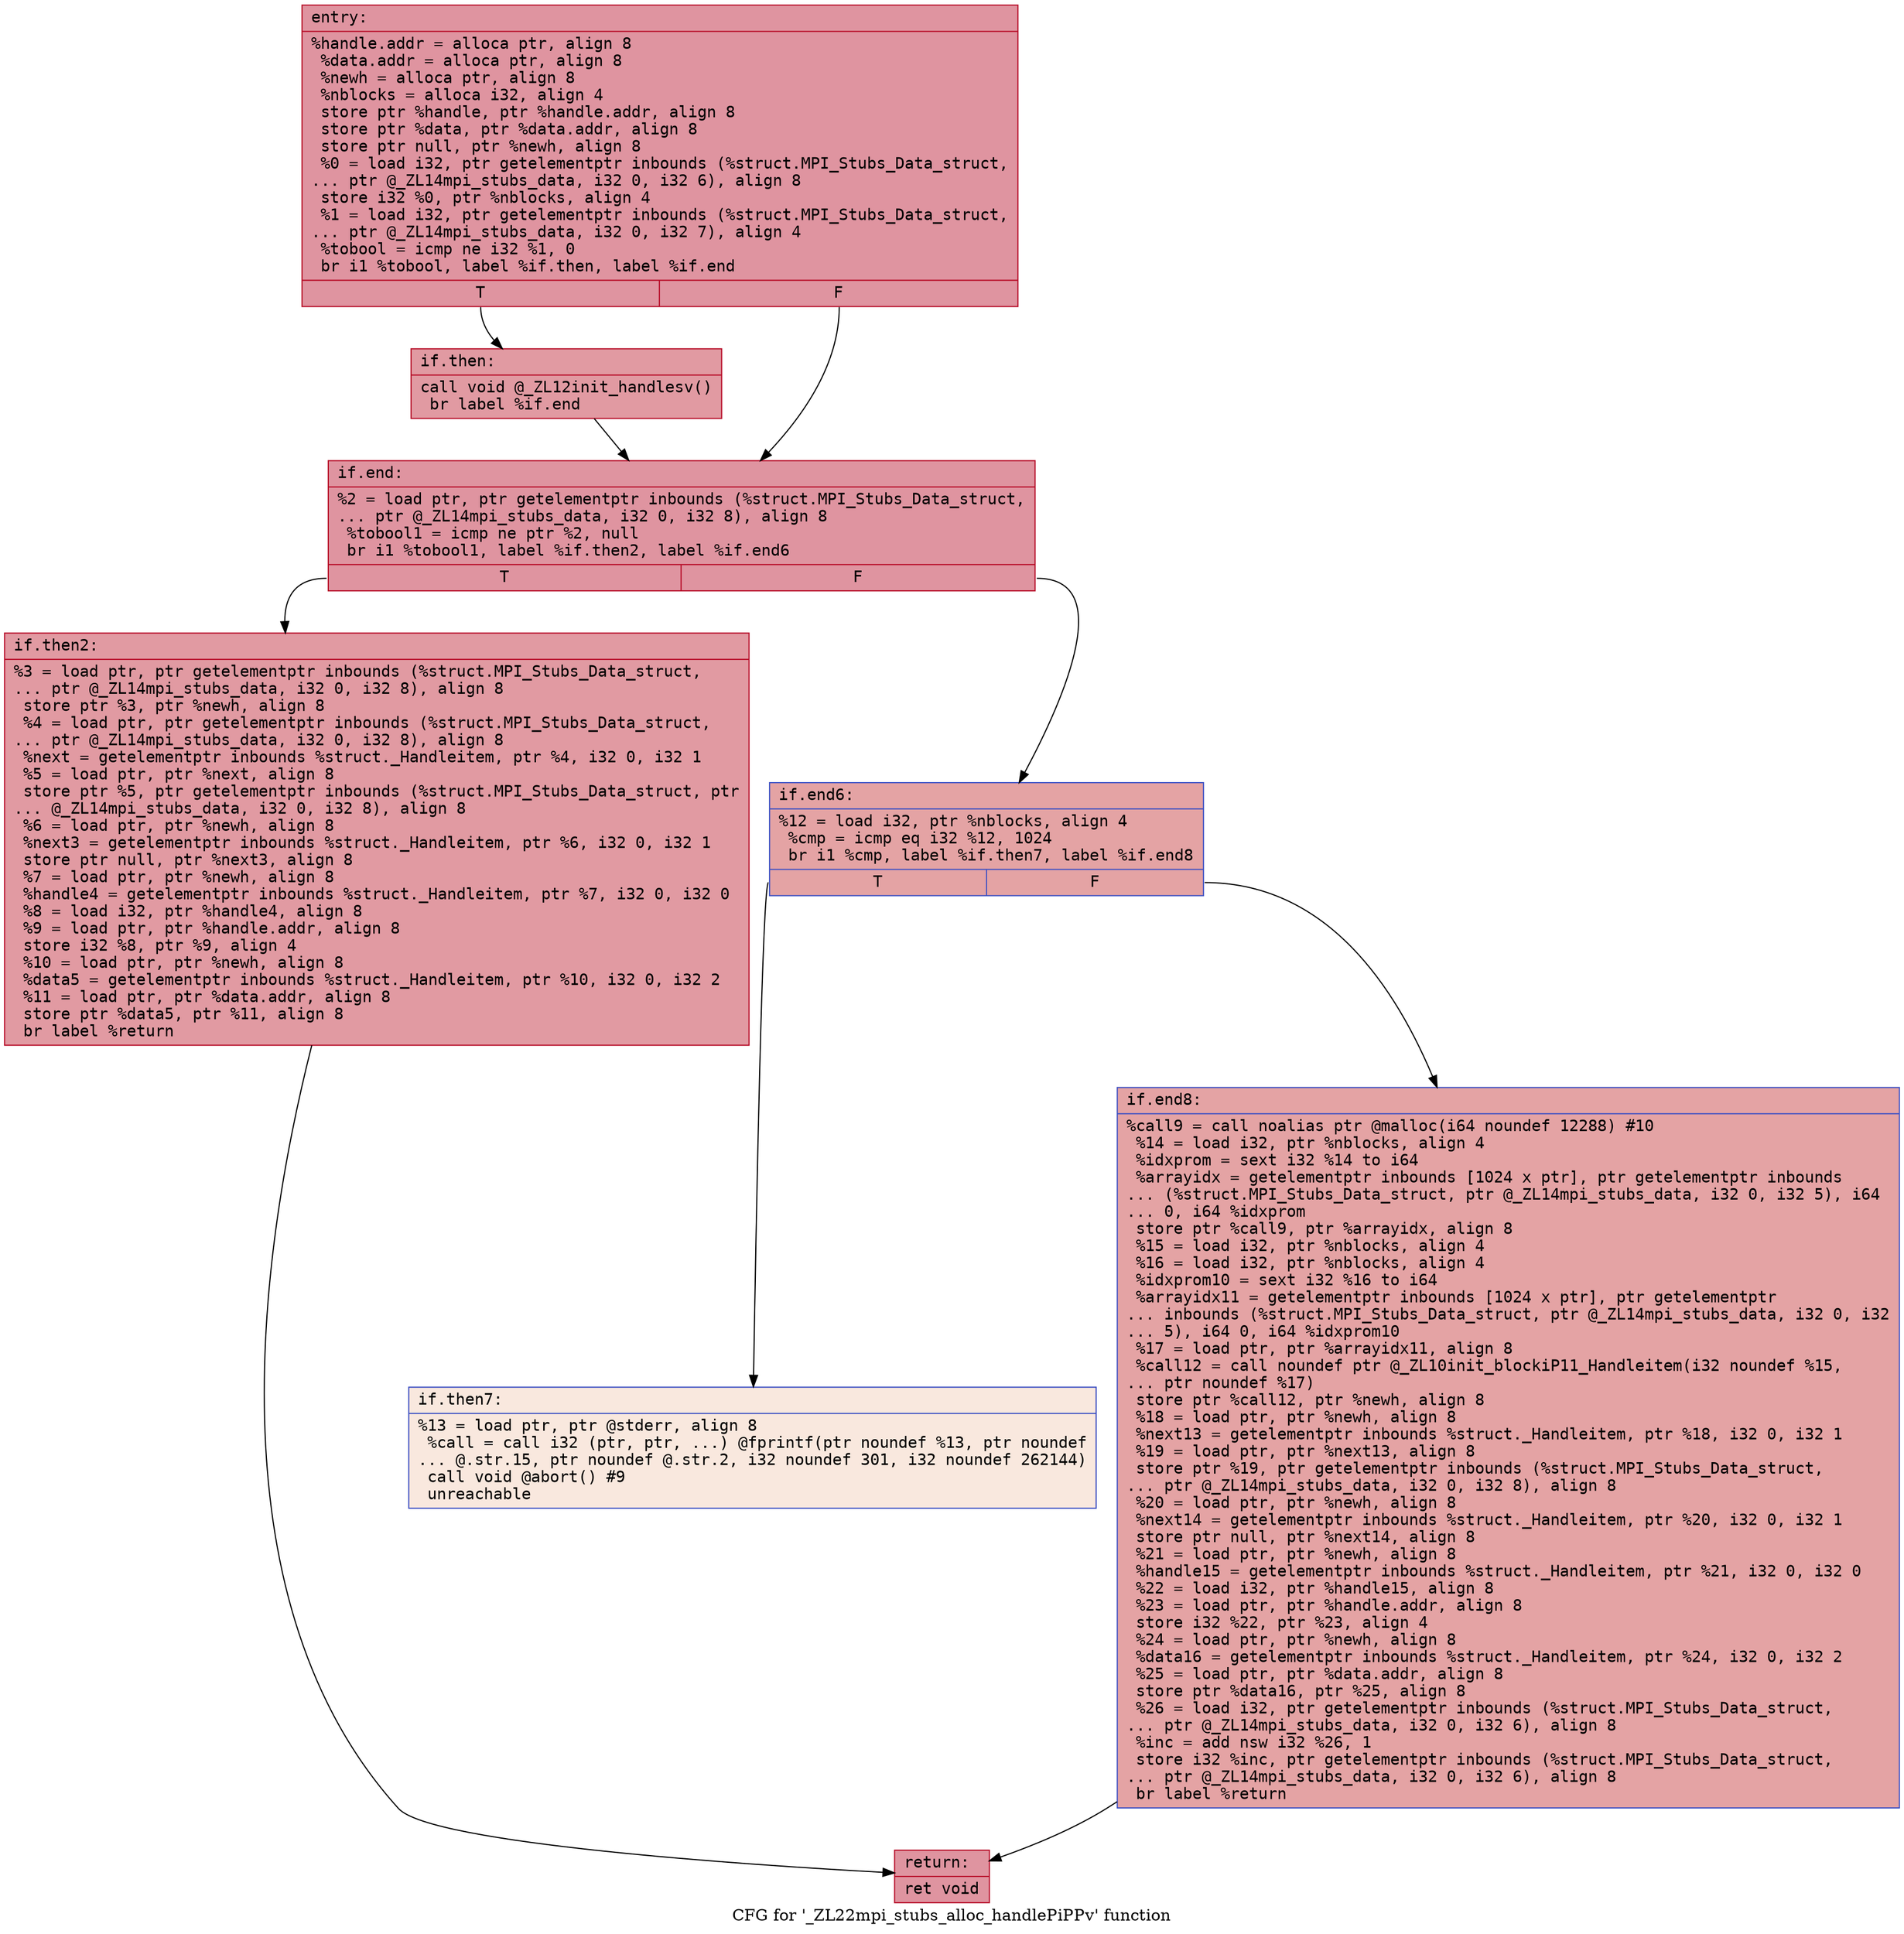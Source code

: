 digraph "CFG for '_ZL22mpi_stubs_alloc_handlePiPPv' function" {
	label="CFG for '_ZL22mpi_stubs_alloc_handlePiPPv' function";

	Node0x55ce002ad610 [shape=record,color="#b70d28ff", style=filled, fillcolor="#b70d2870" fontname="Courier",label="{entry:\l|  %handle.addr = alloca ptr, align 8\l  %data.addr = alloca ptr, align 8\l  %newh = alloca ptr, align 8\l  %nblocks = alloca i32, align 4\l  store ptr %handle, ptr %handle.addr, align 8\l  store ptr %data, ptr %data.addr, align 8\l  store ptr null, ptr %newh, align 8\l  %0 = load i32, ptr getelementptr inbounds (%struct.MPI_Stubs_Data_struct,\l... ptr @_ZL14mpi_stubs_data, i32 0, i32 6), align 8\l  store i32 %0, ptr %nblocks, align 4\l  %1 = load i32, ptr getelementptr inbounds (%struct.MPI_Stubs_Data_struct,\l... ptr @_ZL14mpi_stubs_data, i32 0, i32 7), align 4\l  %tobool = icmp ne i32 %1, 0\l  br i1 %tobool, label %if.then, label %if.end\l|{<s0>T|<s1>F}}"];
	Node0x55ce002ad610:s0 -> Node0x55ce002ae020[tooltip="entry -> if.then\nProbability 62.50%" ];
	Node0x55ce002ad610:s1 -> Node0x55ce002ae090[tooltip="entry -> if.end\nProbability 37.50%" ];
	Node0x55ce002ae020 [shape=record,color="#b70d28ff", style=filled, fillcolor="#bb1b2c70" fontname="Courier",label="{if.then:\l|  call void @_ZL12init_handlesv()\l  br label %if.end\l}"];
	Node0x55ce002ae020 -> Node0x55ce002ae090[tooltip="if.then -> if.end\nProbability 100.00%" ];
	Node0x55ce002ae090 [shape=record,color="#b70d28ff", style=filled, fillcolor="#b70d2870" fontname="Courier",label="{if.end:\l|  %2 = load ptr, ptr getelementptr inbounds (%struct.MPI_Stubs_Data_struct,\l... ptr @_ZL14mpi_stubs_data, i32 0, i32 8), align 8\l  %tobool1 = icmp ne ptr %2, null\l  br i1 %tobool1, label %if.then2, label %if.end6\l|{<s0>T|<s1>F}}"];
	Node0x55ce002ae090:s0 -> Node0x55ce002ae5b0[tooltip="if.end -> if.then2\nProbability 62.50%" ];
	Node0x55ce002ae090:s1 -> Node0x55ce002ae600[tooltip="if.end -> if.end6\nProbability 37.50%" ];
	Node0x55ce002ae5b0 [shape=record,color="#b70d28ff", style=filled, fillcolor="#bb1b2c70" fontname="Courier",label="{if.then2:\l|  %3 = load ptr, ptr getelementptr inbounds (%struct.MPI_Stubs_Data_struct,\l... ptr @_ZL14mpi_stubs_data, i32 0, i32 8), align 8\l  store ptr %3, ptr %newh, align 8\l  %4 = load ptr, ptr getelementptr inbounds (%struct.MPI_Stubs_Data_struct,\l... ptr @_ZL14mpi_stubs_data, i32 0, i32 8), align 8\l  %next = getelementptr inbounds %struct._Handleitem, ptr %4, i32 0, i32 1\l  %5 = load ptr, ptr %next, align 8\l  store ptr %5, ptr getelementptr inbounds (%struct.MPI_Stubs_Data_struct, ptr\l... @_ZL14mpi_stubs_data, i32 0, i32 8), align 8\l  %6 = load ptr, ptr %newh, align 8\l  %next3 = getelementptr inbounds %struct._Handleitem, ptr %6, i32 0, i32 1\l  store ptr null, ptr %next3, align 8\l  %7 = load ptr, ptr %newh, align 8\l  %handle4 = getelementptr inbounds %struct._Handleitem, ptr %7, i32 0, i32 0\l  %8 = load i32, ptr %handle4, align 8\l  %9 = load ptr, ptr %handle.addr, align 8\l  store i32 %8, ptr %9, align 4\l  %10 = load ptr, ptr %newh, align 8\l  %data5 = getelementptr inbounds %struct._Handleitem, ptr %10, i32 0, i32 2\l  %11 = load ptr, ptr %data.addr, align 8\l  store ptr %data5, ptr %11, align 8\l  br label %return\l}"];
	Node0x55ce002ae5b0 -> Node0x55ce002af470[tooltip="if.then2 -> return\nProbability 100.00%" ];
	Node0x55ce002ae600 [shape=record,color="#3d50c3ff", style=filled, fillcolor="#c32e3170" fontname="Courier",label="{if.end6:\l|  %12 = load i32, ptr %nblocks, align 4\l  %cmp = icmp eq i32 %12, 1024\l  br i1 %cmp, label %if.then7, label %if.end8\l|{<s0>T|<s1>F}}"];
	Node0x55ce002ae600:s0 -> Node0x55ce002af680[tooltip="if.end6 -> if.then7\nProbability 0.00%" ];
	Node0x55ce002ae600:s1 -> Node0x55ce002af6d0[tooltip="if.end6 -> if.end8\nProbability 100.00%" ];
	Node0x55ce002af680 [shape=record,color="#3d50c3ff", style=filled, fillcolor="#f2cab570" fontname="Courier",label="{if.then7:\l|  %13 = load ptr, ptr @stderr, align 8\l  %call = call i32 (ptr, ptr, ...) @fprintf(ptr noundef %13, ptr noundef\l... @.str.15, ptr noundef @.str.2, i32 noundef 301, i32 noundef 262144)\l  call void @abort() #9\l  unreachable\l}"];
	Node0x55ce002af6d0 [shape=record,color="#3d50c3ff", style=filled, fillcolor="#c32e3170" fontname="Courier",label="{if.end8:\l|  %call9 = call noalias ptr @malloc(i64 noundef 12288) #10\l  %14 = load i32, ptr %nblocks, align 4\l  %idxprom = sext i32 %14 to i64\l  %arrayidx = getelementptr inbounds [1024 x ptr], ptr getelementptr inbounds\l... (%struct.MPI_Stubs_Data_struct, ptr @_ZL14mpi_stubs_data, i32 0, i32 5), i64\l... 0, i64 %idxprom\l  store ptr %call9, ptr %arrayidx, align 8\l  %15 = load i32, ptr %nblocks, align 4\l  %16 = load i32, ptr %nblocks, align 4\l  %idxprom10 = sext i32 %16 to i64\l  %arrayidx11 = getelementptr inbounds [1024 x ptr], ptr getelementptr\l... inbounds (%struct.MPI_Stubs_Data_struct, ptr @_ZL14mpi_stubs_data, i32 0, i32\l... 5), i64 0, i64 %idxprom10\l  %17 = load ptr, ptr %arrayidx11, align 8\l  %call12 = call noundef ptr @_ZL10init_blockiP11_Handleitem(i32 noundef %15,\l... ptr noundef %17)\l  store ptr %call12, ptr %newh, align 8\l  %18 = load ptr, ptr %newh, align 8\l  %next13 = getelementptr inbounds %struct._Handleitem, ptr %18, i32 0, i32 1\l  %19 = load ptr, ptr %next13, align 8\l  store ptr %19, ptr getelementptr inbounds (%struct.MPI_Stubs_Data_struct,\l... ptr @_ZL14mpi_stubs_data, i32 0, i32 8), align 8\l  %20 = load ptr, ptr %newh, align 8\l  %next14 = getelementptr inbounds %struct._Handleitem, ptr %20, i32 0, i32 1\l  store ptr null, ptr %next14, align 8\l  %21 = load ptr, ptr %newh, align 8\l  %handle15 = getelementptr inbounds %struct._Handleitem, ptr %21, i32 0, i32 0\l  %22 = load i32, ptr %handle15, align 8\l  %23 = load ptr, ptr %handle.addr, align 8\l  store i32 %22, ptr %23, align 4\l  %24 = load ptr, ptr %newh, align 8\l  %data16 = getelementptr inbounds %struct._Handleitem, ptr %24, i32 0, i32 2\l  %25 = load ptr, ptr %data.addr, align 8\l  store ptr %data16, ptr %25, align 8\l  %26 = load i32, ptr getelementptr inbounds (%struct.MPI_Stubs_Data_struct,\l... ptr @_ZL14mpi_stubs_data, i32 0, i32 6), align 8\l  %inc = add nsw i32 %26, 1\l  store i32 %inc, ptr getelementptr inbounds (%struct.MPI_Stubs_Data_struct,\l... ptr @_ZL14mpi_stubs_data, i32 0, i32 6), align 8\l  br label %return\l}"];
	Node0x55ce002af6d0 -> Node0x55ce002af470[tooltip="if.end8 -> return\nProbability 100.00%" ];
	Node0x55ce002af470 [shape=record,color="#b70d28ff", style=filled, fillcolor="#b70d2870" fontname="Courier",label="{return:\l|  ret void\l}"];
}
